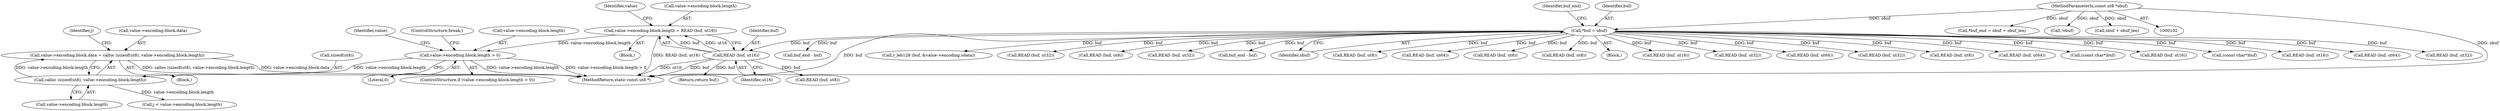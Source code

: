 digraph "0_radare2_2ca9ab45891b6ae8e32b6c28c81eebca059cbe5d_0@API" {
"1000271" [label="(Call,value->encoding.block.data = calloc (sizeof(ut8), value->encoding.block.length))"];
"1000279" [label="(Call,calloc (sizeof(ut8), value->encoding.block.length))"];
"1000261" [label="(Call,value->encoding.block.length > 0)"];
"1000249" [label="(Call,value->encoding.block.length = READ (buf, ut16))"];
"1000257" [label="(Call,READ (buf, ut16))"];
"1000112" [label="(Call,*buf = obuf)"];
"1000103" [label="(MethodParameterIn,const ut8 *obuf)"];
"1000116" [label="(Call,*buf_end = obuf + obuf_len)"];
"1000258" [label="(Identifier,buf)"];
"1000596" [label="(Call,r_leb128 (buf, &value->encoding.sdata))"];
"1000753" [label="(Call,READ (buf, ut32))"];
"1000133" [label="(Call,!obuf)"];
"1000529" [label="(Call,READ (buf, ut8))"];
"1000409" [label="(Call,READ (buf, ut32))"];
"1000455" [label="(Call,buf_end - buf)"];
"1000275" [label="(Identifier,value)"];
"1000280" [label="(Call,sizeof(ut8))"];
"1000265" [label="(Identifier,value)"];
"1000279" [label="(Call,calloc (sizeof(ut8), value->encoding.block.length))"];
"1000114" [label="(Identifier,obuf)"];
"1000291" [label="(Identifier,j)"];
"1000589" [label="(Call,READ (buf, ut8))"];
"1000420" [label="(Call,READ (buf, ut64))"];
"1000200" [label="(Call,READ (buf, ut8))"];
"1000186" [label="(Block,)"];
"1000118" [label="(Call,obuf + obuf_len)"];
"1000257" [label="(Call,READ (buf, ut16))"];
"1000796" [label="(MethodReturn,static const ut8 *)"];
"1000731" [label="(Call,READ (buf, ut8))"];
"1000261" [label="(Call,value->encoding.block.length > 0)"];
"1000110" [label="(Block,)"];
"1000269" [label="(Literal,0)"];
"1000250" [label="(Call,value->encoding.block.length)"];
"1000272" [label="(Call,value->encoding.block.data)"];
"1000315" [label="(Call,READ (buf, ut8))"];
"1000211" [label="(Call,READ (buf, ut16))"];
"1000259" [label="(Identifier,ut16)"];
"1000117" [label="(Identifier,buf_end)"];
"1000318" [label="(ControlStructure,break;)"];
"1000249" [label="(Call,value->encoding.block.length = READ (buf, ut16))"];
"1000328" [label="(Call,READ (buf, ut32))"];
"1000233" [label="(Call,READ (buf, ut64))"];
"1000614" [label="(Call,READ (buf, ut32))"];
"1000775" [label="(Call,READ (buf, ut8))"];
"1000103" [label="(MethodParameterIn,const ut8 *obuf)"];
"1000764" [label="(Call,READ (buf, ut64))"];
"1000112" [label="(Call,*buf = obuf)"];
"1000260" [label="(ControlStructure,if (value->encoding.block.length > 0))"];
"1000282" [label="(Call,value->encoding.block.length)"];
"1000794" [label="(Return,return buf;)"];
"1000437" [label="(Call,(const char*)buf)"];
"1000742" [label="(Call,READ (buf, ut16))"];
"1000271" [label="(Call,value->encoding.block.data = calloc (sizeof(ut8), value->encoding.block.length))"];
"1000113" [label="(Identifier,buf)"];
"1000293" [label="(Call,j < value->encoding.block.length)"];
"1000445" [label="(Call,(const char*)buf)"];
"1000398" [label="(Call,READ (buf, ut16))"];
"1000720" [label="(Call,READ (buf, ut64))"];
"1000222" [label="(Call,READ (buf, ut32))"];
"1000270" [label="(Block,)"];
"1000684" [label="(Call,buf_end - buf)"];
"1000262" [label="(Call,value->encoding.block.length)"];
"1000271" -> "1000270"  [label="AST: "];
"1000271" -> "1000279"  [label="CFG: "];
"1000272" -> "1000271"  [label="AST: "];
"1000279" -> "1000271"  [label="AST: "];
"1000291" -> "1000271"  [label="CFG: "];
"1000271" -> "1000796"  [label="DDG: value->encoding.block.data"];
"1000271" -> "1000796"  [label="DDG: calloc (sizeof(ut8), value->encoding.block.length)"];
"1000279" -> "1000271"  [label="DDG: value->encoding.block.length"];
"1000279" -> "1000282"  [label="CFG: "];
"1000280" -> "1000279"  [label="AST: "];
"1000282" -> "1000279"  [label="AST: "];
"1000261" -> "1000279"  [label="DDG: value->encoding.block.length"];
"1000279" -> "1000293"  [label="DDG: value->encoding.block.length"];
"1000261" -> "1000260"  [label="AST: "];
"1000261" -> "1000269"  [label="CFG: "];
"1000262" -> "1000261"  [label="AST: "];
"1000269" -> "1000261"  [label="AST: "];
"1000275" -> "1000261"  [label="CFG: "];
"1000318" -> "1000261"  [label="CFG: "];
"1000261" -> "1000796"  [label="DDG: value->encoding.block.length"];
"1000261" -> "1000796"  [label="DDG: value->encoding.block.length > 0"];
"1000249" -> "1000261"  [label="DDG: value->encoding.block.length"];
"1000249" -> "1000186"  [label="AST: "];
"1000249" -> "1000257"  [label="CFG: "];
"1000250" -> "1000249"  [label="AST: "];
"1000257" -> "1000249"  [label="AST: "];
"1000265" -> "1000249"  [label="CFG: "];
"1000249" -> "1000796"  [label="DDG: READ (buf, ut16)"];
"1000257" -> "1000249"  [label="DDG: buf"];
"1000257" -> "1000249"  [label="DDG: ut16"];
"1000257" -> "1000259"  [label="CFG: "];
"1000258" -> "1000257"  [label="AST: "];
"1000259" -> "1000257"  [label="AST: "];
"1000257" -> "1000796"  [label="DDG: ut16"];
"1000257" -> "1000796"  [label="DDG: buf"];
"1000112" -> "1000257"  [label="DDG: buf"];
"1000257" -> "1000315"  [label="DDG: buf"];
"1000257" -> "1000794"  [label="DDG: buf"];
"1000112" -> "1000110"  [label="AST: "];
"1000112" -> "1000114"  [label="CFG: "];
"1000113" -> "1000112"  [label="AST: "];
"1000114" -> "1000112"  [label="AST: "];
"1000117" -> "1000112"  [label="CFG: "];
"1000112" -> "1000796"  [label="DDG: buf"];
"1000103" -> "1000112"  [label="DDG: obuf"];
"1000112" -> "1000200"  [label="DDG: buf"];
"1000112" -> "1000211"  [label="DDG: buf"];
"1000112" -> "1000222"  [label="DDG: buf"];
"1000112" -> "1000233"  [label="DDG: buf"];
"1000112" -> "1000328"  [label="DDG: buf"];
"1000112" -> "1000398"  [label="DDG: buf"];
"1000112" -> "1000409"  [label="DDG: buf"];
"1000112" -> "1000420"  [label="DDG: buf"];
"1000112" -> "1000437"  [label="DDG: buf"];
"1000112" -> "1000445"  [label="DDG: buf"];
"1000112" -> "1000455"  [label="DDG: buf"];
"1000112" -> "1000529"  [label="DDG: buf"];
"1000112" -> "1000589"  [label="DDG: buf"];
"1000112" -> "1000596"  [label="DDG: buf"];
"1000112" -> "1000614"  [label="DDG: buf"];
"1000112" -> "1000684"  [label="DDG: buf"];
"1000112" -> "1000720"  [label="DDG: buf"];
"1000112" -> "1000731"  [label="DDG: buf"];
"1000112" -> "1000742"  [label="DDG: buf"];
"1000112" -> "1000753"  [label="DDG: buf"];
"1000112" -> "1000764"  [label="DDG: buf"];
"1000112" -> "1000775"  [label="DDG: buf"];
"1000103" -> "1000102"  [label="AST: "];
"1000103" -> "1000796"  [label="DDG: obuf"];
"1000103" -> "1000116"  [label="DDG: obuf"];
"1000103" -> "1000118"  [label="DDG: obuf"];
"1000103" -> "1000133"  [label="DDG: obuf"];
}
